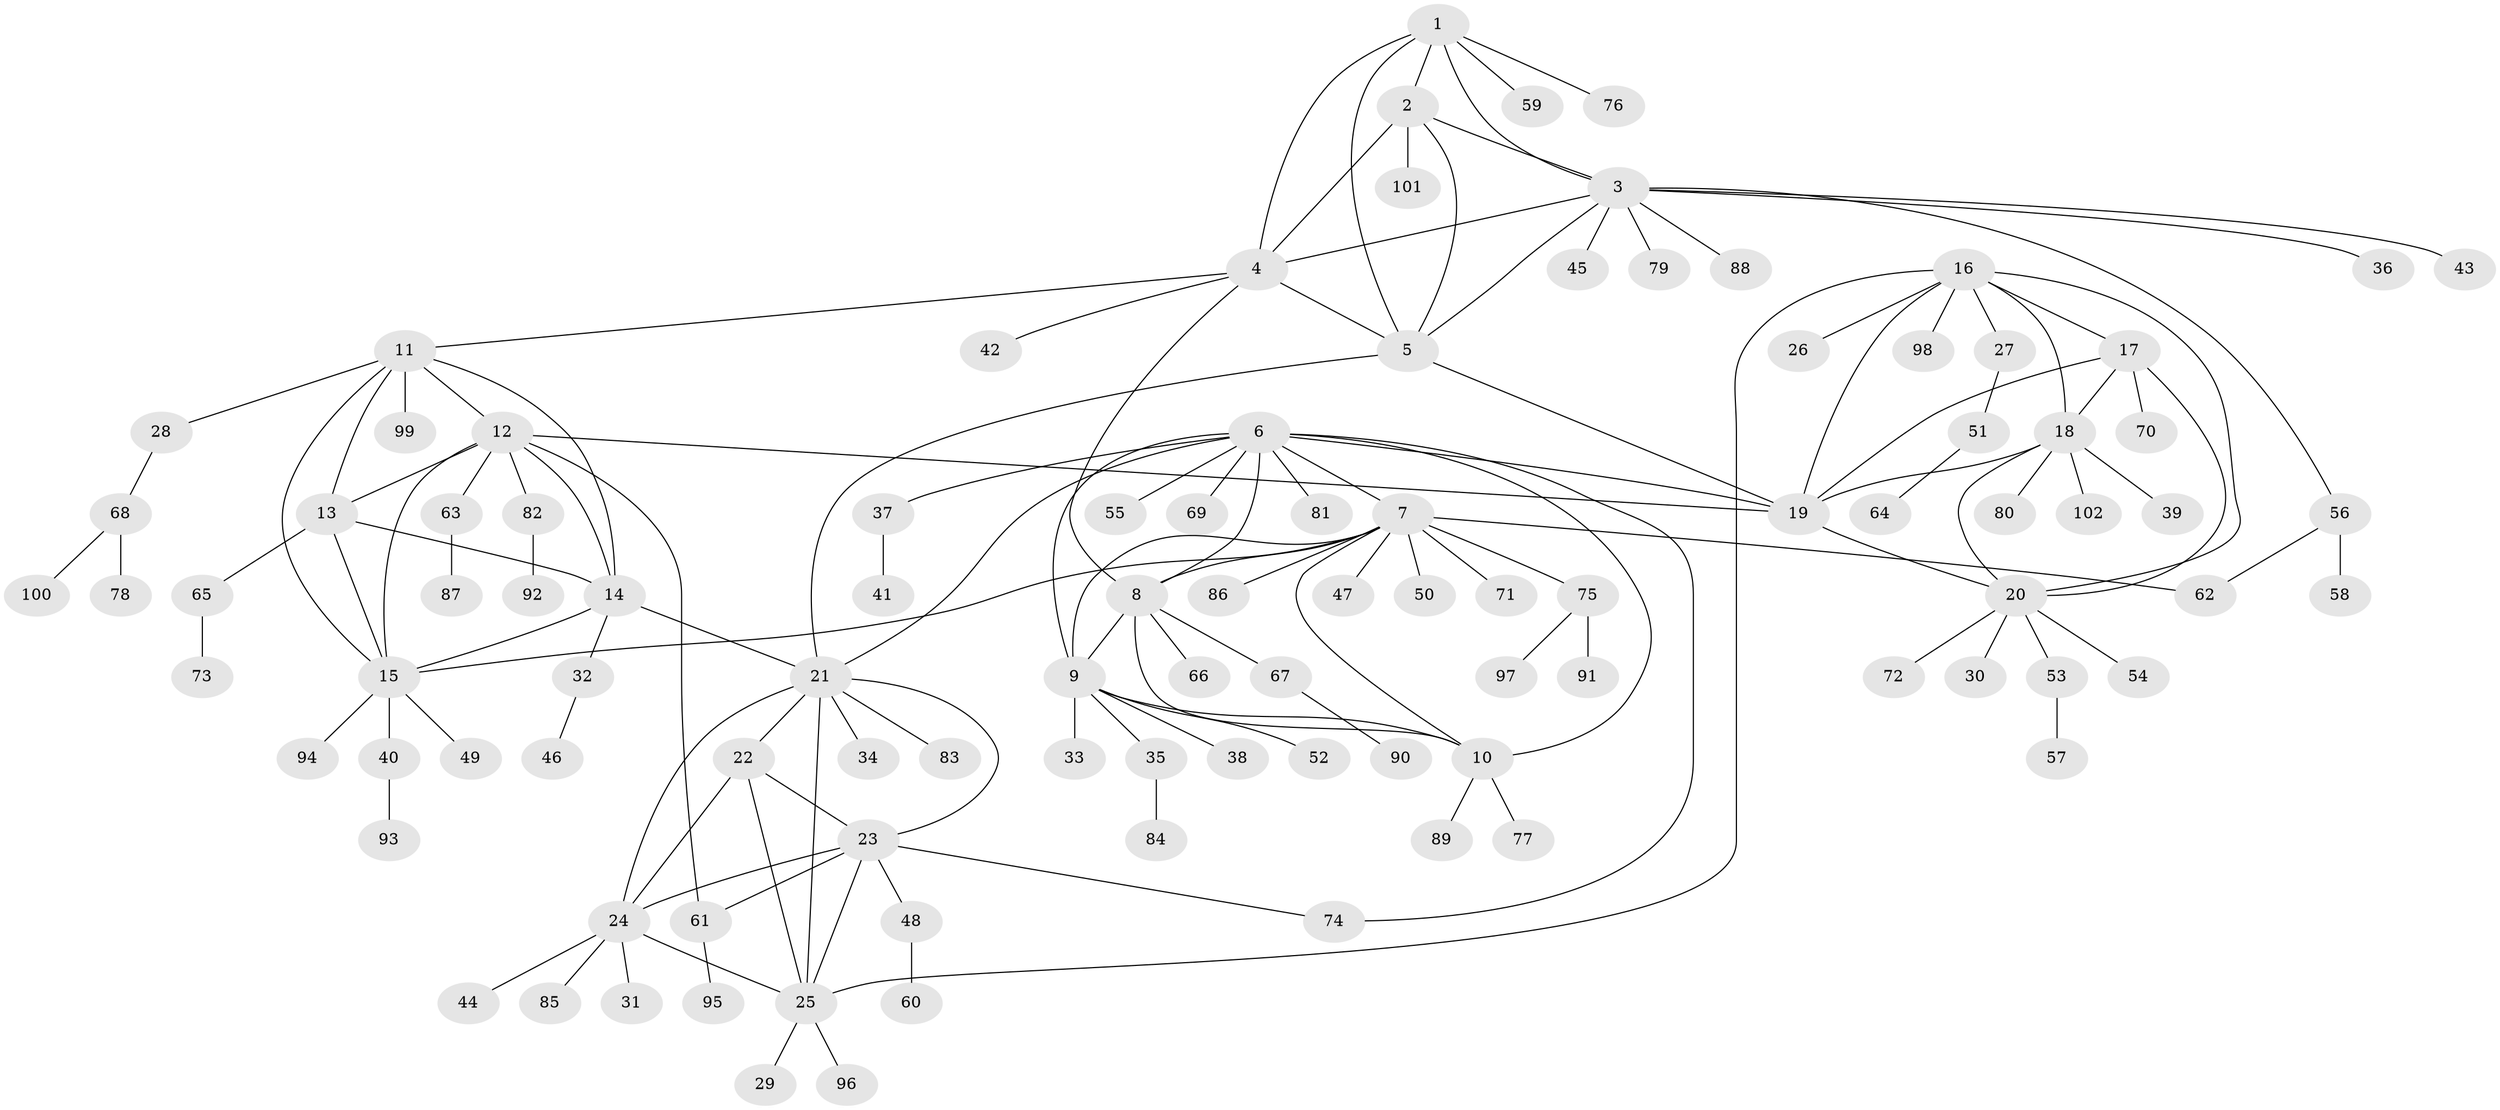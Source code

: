 // coarse degree distribution, {4: 0.1951219512195122, 5: 0.07317073170731707, 6: 0.14634146341463414, 8: 0.024390243902439025, 7: 0.04878048780487805, 9: 0.024390243902439025, 3: 0.024390243902439025, 2: 0.14634146341463414, 1: 0.3170731707317073}
// Generated by graph-tools (version 1.1) at 2025/52/03/04/25 22:52:16]
// undirected, 102 vertices, 140 edges
graph export_dot {
  node [color=gray90,style=filled];
  1;
  2;
  3;
  4;
  5;
  6;
  7;
  8;
  9;
  10;
  11;
  12;
  13;
  14;
  15;
  16;
  17;
  18;
  19;
  20;
  21;
  22;
  23;
  24;
  25;
  26;
  27;
  28;
  29;
  30;
  31;
  32;
  33;
  34;
  35;
  36;
  37;
  38;
  39;
  40;
  41;
  42;
  43;
  44;
  45;
  46;
  47;
  48;
  49;
  50;
  51;
  52;
  53;
  54;
  55;
  56;
  57;
  58;
  59;
  60;
  61;
  62;
  63;
  64;
  65;
  66;
  67;
  68;
  69;
  70;
  71;
  72;
  73;
  74;
  75;
  76;
  77;
  78;
  79;
  80;
  81;
  82;
  83;
  84;
  85;
  86;
  87;
  88;
  89;
  90;
  91;
  92;
  93;
  94;
  95;
  96;
  97;
  98;
  99;
  100;
  101;
  102;
  1 -- 2;
  1 -- 3;
  1 -- 4;
  1 -- 5;
  1 -- 59;
  1 -- 76;
  2 -- 3;
  2 -- 4;
  2 -- 5;
  2 -- 101;
  3 -- 4;
  3 -- 5;
  3 -- 36;
  3 -- 43;
  3 -- 45;
  3 -- 56;
  3 -- 79;
  3 -- 88;
  4 -- 5;
  4 -- 8;
  4 -- 11;
  4 -- 42;
  5 -- 19;
  5 -- 21;
  6 -- 7;
  6 -- 8;
  6 -- 9;
  6 -- 10;
  6 -- 19;
  6 -- 21;
  6 -- 37;
  6 -- 55;
  6 -- 69;
  6 -- 74;
  6 -- 81;
  7 -- 8;
  7 -- 9;
  7 -- 10;
  7 -- 15;
  7 -- 47;
  7 -- 50;
  7 -- 62;
  7 -- 71;
  7 -- 75;
  7 -- 86;
  8 -- 9;
  8 -- 10;
  8 -- 66;
  8 -- 67;
  9 -- 10;
  9 -- 33;
  9 -- 35;
  9 -- 38;
  9 -- 52;
  10 -- 77;
  10 -- 89;
  11 -- 12;
  11 -- 13;
  11 -- 14;
  11 -- 15;
  11 -- 28;
  11 -- 99;
  12 -- 13;
  12 -- 14;
  12 -- 15;
  12 -- 19;
  12 -- 61;
  12 -- 63;
  12 -- 82;
  13 -- 14;
  13 -- 15;
  13 -- 65;
  14 -- 15;
  14 -- 21;
  14 -- 32;
  15 -- 40;
  15 -- 49;
  15 -- 94;
  16 -- 17;
  16 -- 18;
  16 -- 19;
  16 -- 20;
  16 -- 25;
  16 -- 26;
  16 -- 27;
  16 -- 98;
  17 -- 18;
  17 -- 19;
  17 -- 20;
  17 -- 70;
  18 -- 19;
  18 -- 20;
  18 -- 39;
  18 -- 80;
  18 -- 102;
  19 -- 20;
  20 -- 30;
  20 -- 53;
  20 -- 54;
  20 -- 72;
  21 -- 22;
  21 -- 23;
  21 -- 24;
  21 -- 25;
  21 -- 34;
  21 -- 83;
  22 -- 23;
  22 -- 24;
  22 -- 25;
  23 -- 24;
  23 -- 25;
  23 -- 48;
  23 -- 61;
  23 -- 74;
  24 -- 25;
  24 -- 31;
  24 -- 44;
  24 -- 85;
  25 -- 29;
  25 -- 96;
  27 -- 51;
  28 -- 68;
  32 -- 46;
  35 -- 84;
  37 -- 41;
  40 -- 93;
  48 -- 60;
  51 -- 64;
  53 -- 57;
  56 -- 58;
  56 -- 62;
  61 -- 95;
  63 -- 87;
  65 -- 73;
  67 -- 90;
  68 -- 78;
  68 -- 100;
  75 -- 91;
  75 -- 97;
  82 -- 92;
}
